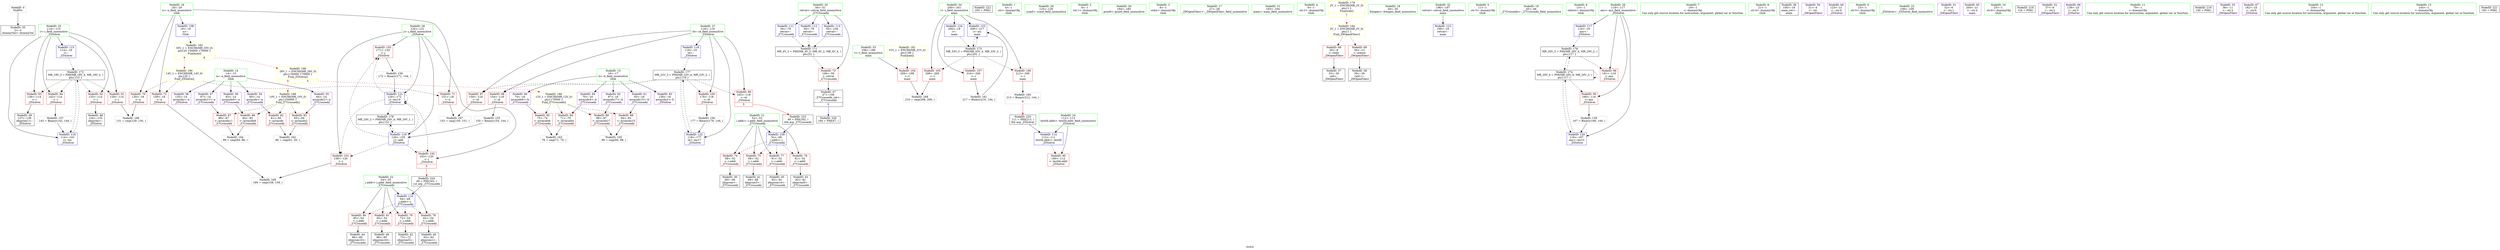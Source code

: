 digraph "SVFG" {
	label="SVFG";

	Node0x557f5d9bbac0 [shape=record,color=grey,label="{NodeID: 0\nNullPtr}"];
	Node0x557f5d9bbac0 -> Node0x557f5d9c4ec0[style=solid];
	Node0x557f5d9c5a50 [shape=record,color=red,label="{NodeID: 97\n150\<--118\n\<--i4\n_Z5Solvei\n}"];
	Node0x557f5d9c5a50 -> Node0x557f5d9ce630[style=solid];
	Node0x557f5d9c3bd0 [shape=record,color=green,label="{NodeID: 14\n14\<--15\na\<--a_field_insensitive\nGlob }"];
	Node0x557f5d9c3bd0 -> Node0x557f5d9c6e80[style=solid];
	Node0x557f5d9c3bd0 -> Node0x557f5d9c6f50[style=solid];
	Node0x557f5d9c3bd0 -> Node0x557f5d9c7020[style=solid];
	Node0x557f5d9c3bd0 -> Node0x557f5d9c70f0[style=solid];
	Node0x557f5d9c3bd0 -> Node0x557f5d9c71c0[style=solid];
	Node0x557f5d9c65e0 [shape=record,color=blue,label="{NodeID: 111\n50\<--79\nretval\<--\n_Z7Crossedii\n}"];
	Node0x557f5d9c65e0 -> Node0x557f5d9d4390[style=dashed];
	Node0x557f5d9c4880 [shape=record,color=green,label="{NodeID: 28\n120\<--121\nj\<--j_field_insensitive\n_Z5Solvei\n}"];
	Node0x557f5d9c4880 -> Node0x557f5d9c5d90[style=solid];
	Node0x557f5d9c4880 -> Node0x557f5d9c5e60[style=solid];
	Node0x557f5d9c4880 -> Node0x557f5d9c5f30[style=solid];
	Node0x557f5d9c4880 -> Node0x557f5d9cb380[style=solid];
	Node0x557f5d9c4880 -> Node0x557f5d9cb520[style=solid];
	Node0x557f5d9cb860 [shape=record,color=blue,label="{NodeID: 125\n200\<--217\ni\<--inc\nmain\n}"];
	Node0x557f5d9cb860 -> Node0x557f5d9d4d90[style=dashed];
	Node0x557f5d9c54a0 [shape=record,color=black,label="{NodeID: 42\n73\<--72\nidxprom5\<--\n_Z7Crossedii\n}"];
	Node0x557f5d9e3dd0 [shape=record,color=black,label="{NodeID: 222\n205 = PHI()\n}"];
	Node0x557f5d9c7020 [shape=record,color=purple,label="{NodeID: 56\n83\<--14\narrayidx9\<--a\n_Z7Crossedii\n}"];
	Node0x557f5d9c7020 -> Node0x557f5d9c8880[style=solid];
	Node0x557f5d9c7b80 [shape=record,color=red,label="{NodeID: 70\n130\<--18\n\<--n\n_Z5Solvei\n}"];
	Node0x557f5d9c7b80 -> Node0x557f5d9ce4b0[style=solid];
	Node0x557f5d9ce630 [shape=record,color=grey,label="{NodeID: 167\n152 = cmp(150, 151, )\n}"];
	Node0x557f5d9c86e0 [shape=record,color=red,label="{NodeID: 84\n71\<--70\n\<--arrayidx4\n_Z7Crossedii\n}"];
	Node0x557f5d9c86e0 -> Node0x557f5d9ce030[style=solid];
	Node0x557f5d9bda20 [shape=record,color=green,label="{NodeID: 1\n4\<--1\n.str\<--dummyObj\nGlob }"];
	Node0x557f5d9d7790 [shape=record,color=yellow,style=double,label="{NodeID: 181\n31V_1 = ENCHI(MR_31V_0)\npts\{199 \}\nFun[main]}"];
	Node0x557f5d9d7790 -> Node0x557f5d9c6000[style=dashed];
	Node0x557f5d9c5b20 [shape=record,color=red,label="{NodeID: 98\n154\<--118\n\<--i4\n_Z5Solvei\n}"];
	Node0x557f5d9c5b20 -> Node0x557f5d9cd430[style=solid];
	Node0x557f5d9c3cd0 [shape=record,color=green,label="{NodeID: 15\n16\<--17\nb\<--b_field_insensitive\nGlob }"];
	Node0x557f5d9c3cd0 -> Node0x557f5d9c7290[style=solid];
	Node0x557f5d9c3cd0 -> Node0x557f5d9c7360[style=solid];
	Node0x557f5d9c3cd0 -> Node0x557f5d9c7430[style=solid];
	Node0x557f5d9c3cd0 -> Node0x557f5d9c7500[style=solid];
	Node0x557f5d9c3cd0 -> Node0x557f5d9c75d0[style=solid];
	Node0x557f5d9c66b0 [shape=record,color=blue,label="{NodeID: 112\n50\<--79\nretval\<--\n_Z7Crossedii\n}"];
	Node0x557f5d9c66b0 -> Node0x557f5d9d4390[style=dashed];
	Node0x557f5d9c4950 [shape=record,color=green,label="{NodeID: 29\n125\<--126\nscanf\<--scanf_field_insensitive\n}"];
	Node0x557f5d9c5570 [shape=record,color=black,label="{NodeID: 43\n82\<--81\nidxprom8\<--\n_Z7Crossedii\n}"];
	Node0x557f5d9e3ea0 [shape=record,color=black,label="{NodeID: 223\n48 = PHI(162, )\n0th arg _Z7Crossedii }"];
	Node0x557f5d9e3ea0 -> Node0x557f5d9c6440[style=solid];
	Node0x557f5d9c70f0 [shape=record,color=purple,label="{NodeID: 57\n87\<--14\narrayidx11\<--a\n_Z7Crossedii\n}"];
	Node0x557f5d9c70f0 -> Node0x557f5d9c8950[style=solid];
	Node0x557f5d9c7c50 [shape=record,color=red,label="{NodeID: 71\n151\<--18\n\<--n\n_Z5Solvei\n}"];
	Node0x557f5d9c7c50 -> Node0x557f5d9ce630[style=solid];
	Node0x557f5d9ce7b0 [shape=record,color=grey,label="{NodeID: 168\n210 = cmp(208, 209, )\n}"];
	Node0x557f5d9c87b0 [shape=record,color=red,label="{NodeID: 85\n75\<--74\n\<--arrayidx6\n_Z7Crossedii\n}"];
	Node0x557f5d9c87b0 -> Node0x557f5d9ce030[style=solid];
	Node0x557f5d9c2cc0 [shape=record,color=green,label="{NodeID: 2\n6\<--1\n.str.1\<--dummyObj\nGlob }"];
	Node0x557f5d9c5bf0 [shape=record,color=red,label="{NodeID: 99\n162\<--118\n\<--i4\n_Z5Solvei\n|{<s0>5}}"];
	Node0x557f5d9c5bf0:s0 -> Node0x557f5d9e3ea0[style=solid,color=red];
	Node0x557f5d9c3dd0 [shape=record,color=green,label="{NodeID: 16\n18\<--20\nn\<--n_field_insensitive\nGlob }"];
	Node0x557f5d9c3dd0 -> Node0x557f5d9c7b80[style=solid];
	Node0x557f5d9c3dd0 -> Node0x557f5d9c7c50[style=solid];
	Node0x557f5d9c3dd0 -> Node0x557f5d9c7d20[style=solid];
	Node0x557f5d9c3dd0 -> Node0x557f5d9c6340[style=solid];
	Node0x557f5d9c9420 [shape=record,color=yellow,style=double,label="{NodeID: 196\n26V_1 = ENCHI(MR_26V_0)\npts\{150000 170000 \}\nFun[_Z5Solvei]|{<s0>5|<s1>5}}"];
	Node0x557f5d9c9420:s0 -> Node0x557f5d9d7e70[style=dashed,color=red];
	Node0x557f5d9c9420:s1 -> Node0x557f5d9d7f50[style=dashed,color=red];
	Node0x557f5d9c6780 [shape=record,color=blue,label="{NodeID: 113\n50\<--104\nretval\<--\n_Z7Crossedii\n}"];
	Node0x557f5d9c6780 -> Node0x557f5d9d4390[style=dashed];
	Node0x557f5d9c4a50 [shape=record,color=green,label="{NodeID: 30\n184\<--185\nprintf\<--printf_field_insensitive\n}"];
	Node0x557f5d9c5640 [shape=record,color=black,label="{NodeID: 44\n86\<--85\nidxprom10\<--\n_Z7Crossedii\n}"];
	Node0x557f5d9e4090 [shape=record,color=black,label="{NodeID: 224\n49 = PHI(163, )\n1st arg _Z7Crossedii }"];
	Node0x557f5d9e4090 -> Node0x557f5d9c6510[style=solid];
	Node0x557f5d9c71c0 [shape=record,color=purple,label="{NodeID: 58\n135\<--14\narrayidx\<--a\n_Z5Solvei\n}"];
	Node0x557f5d9cd430 [shape=record,color=grey,label="{NodeID: 155\n155 = Binary(154, 144, )\n}"];
	Node0x557f5d9cd430 -> Node0x557f5d9cb380[style=solid];
	Node0x557f5d9c7d20 [shape=record,color=red,label="{NodeID: 72\n159\<--18\n\<--n\n_Z5Solvei\n}"];
	Node0x557f5d9c7d20 -> Node0x557f5d9ce930[style=solid];
	Node0x557f5d9ce930 [shape=record,color=grey,label="{NodeID: 169\n160 = cmp(158, 159, )\n}"];
	Node0x557f5d9c8880 [shape=record,color=red,label="{NodeID: 86\n84\<--83\n\<--arrayidx9\n_Z7Crossedii\n}"];
	Node0x557f5d9c8880 -> Node0x557f5d9ce1b0[style=solid];
	Node0x557f5d9c2d50 [shape=record,color=green,label="{NodeID: 3\n8\<--1\nstdin\<--dummyObj\nGlob }"];
	Node0x557f5d9d7950 [shape=record,color=yellow,style=double,label="{NodeID: 183\n35V_1 = ENCHI(MR_35V_0)\npts\{20 150000 170000 \}\nFun[main]|{<s0>9|<s1>9}}"];
	Node0x557f5d9d7950:s0 -> Node0x557f5d9d8030[style=dashed,color=red];
	Node0x557f5d9d7950:s1 -> Node0x557f5d9c9420[style=dashed,color=red];
	Node0x557f5d9c5cc0 [shape=record,color=red,label="{NodeID: 100\n176\<--118\n\<--i4\n_Z5Solvei\n}"];
	Node0x557f5d9c5cc0 -> Node0x557f5d9cd5b0[style=solid];
	Node0x557f5d9c3ed0 [shape=record,color=green,label="{NodeID: 17\n27\<--28\n_Z9OpenFilesv\<--_Z9OpenFilesv_field_insensitive\n}"];
	Node0x557f5d9c6850 [shape=record,color=blue,label="{NodeID: 114\n112\<--111\ntestId.addr\<--testId\n_Z5Solvei\n}"];
	Node0x557f5d9c6850 -> Node0x557f5d9c8bc0[style=dashed];
	Node0x557f5d9c4b50 [shape=record,color=green,label="{NodeID: 31\n193\<--194\nmain\<--main_field_insensitive\n}"];
	Node0x557f5d9c5710 [shape=record,color=black,label="{NodeID: 45\n92\<--91\nidxprom14\<--\n_Z7Crossedii\n}"];
	Node0x557f5d9e41d0 [shape=record,color=black,label="{NodeID: 225\n111 = PHI(213, )\n0th arg _Z5Solvei }"];
	Node0x557f5d9e41d0 -> Node0x557f5d9c6850[style=solid];
	Node0x557f5d9c7290 [shape=record,color=purple,label="{NodeID: 59\n70\<--16\narrayidx4\<--b\n_Z7Crossedii\n}"];
	Node0x557f5d9c7290 -> Node0x557f5d9c86e0[style=solid];
	Node0x557f5d9cd5b0 [shape=record,color=grey,label="{NodeID: 156\n177 = Binary(176, 144, )\n}"];
	Node0x557f5d9cd5b0 -> Node0x557f5d9cb5f0[style=solid];
	Node0x557f5d9c7df0 [shape=record,color=red,label="{NodeID: 73\n106\<--50\n\<--retval\n_Z7Crossedii\n}"];
	Node0x557f5d9c7df0 -> Node0x557f5d9c58b0[style=solid];
	Node0x557f5d9c8950 [shape=record,color=red,label="{NodeID: 87\n88\<--87\n\<--arrayidx11\n_Z7Crossedii\n}"];
	Node0x557f5d9c8950 -> Node0x557f5d9ce1b0[style=solid];
	Node0x557f5d9c2de0 [shape=record,color=green,label="{NodeID: 4\n9\<--1\n.str.2\<--dummyObj\nGlob }"];
	Node0x557f5d9d7a90 [shape=record,color=yellow,style=double,label="{NodeID: 184\n2V_1 = ENCHI(MR_2V_0)\npts\{1 \}\nFun[_Z9OpenFilesv]}"];
	Node0x557f5d9d7a90 -> Node0x557f5d9c79e0[style=dashed];
	Node0x557f5d9d7a90 -> Node0x557f5d9c7ab0[style=dashed];
	Node0x557f5d9c5d90 [shape=record,color=red,label="{NodeID: 101\n158\<--120\n\<--j\n_Z5Solvei\n}"];
	Node0x557f5d9c5d90 -> Node0x557f5d9ce930[style=solid];
	Node0x557f5d9c3fd0 [shape=record,color=green,label="{NodeID: 18\n34\<--35\nfreopen\<--freopen_field_insensitive\n}"];
	Node0x557f5d9cb0c0 [shape=record,color=blue,label="{NodeID: 115\n114\<--19\ni\<--\n_Z5Solvei\n}"];
	Node0x557f5d9cb0c0 -> Node0x557f5d9d4890[style=dashed];
	Node0x557f5d9c4c50 [shape=record,color=green,label="{NodeID: 32\n196\<--197\nretval\<--retval_field_insensitive\nmain\n}"];
	Node0x557f5d9c4c50 -> Node0x557f5d9cb6c0[style=solid];
	Node0x557f5d9c57e0 [shape=record,color=black,label="{NodeID: 46\n96\<--95\nidxprom16\<--\n_Z7Crossedii\n}"];
	Node0x557f5d9c7360 [shape=record,color=purple,label="{NodeID: 60\n74\<--16\narrayidx6\<--b\n_Z7Crossedii\n}"];
	Node0x557f5d9c7360 -> Node0x557f5d9c87b0[style=solid];
	Node0x557f5d9cd730 [shape=record,color=grey,label="{NodeID: 157\n143 = Binary(142, 144, )\n}"];
	Node0x557f5d9cd730 -> Node0x557f5d9cb150[style=solid];
	Node0x557f5d9c7ec0 [shape=record,color=red,label="{NodeID: 74\n58\<--52\n\<--i.addr\n_Z7Crossedii\n}"];
	Node0x557f5d9c7ec0 -> Node0x557f5d9c5230[style=solid];
	Node0x557f5d9d4390 [shape=record,color=black,label="{NodeID: 171\nMR_4V_3 = PHI(MR_4V_5, MR_4V_2, MR_4V_4, )\npts\{51 \}\n}"];
	Node0x557f5d9d4390 -> Node0x557f5d9c7df0[style=dashed];
	Node0x557f5d9c8a20 [shape=record,color=red,label="{NodeID: 88\n94\<--93\n\<--arrayidx15\n_Z7Crossedii\n}"];
	Node0x557f5d9c8a20 -> Node0x557f5d9ce330[style=solid];
	Node0x557f5d9c2e70 [shape=record,color=green,label="{NodeID: 5\n11\<--1\n.str.3\<--dummyObj\nGlob }"];
	Node0x557f5d9c5e60 [shape=record,color=red,label="{NodeID: 102\n163\<--120\n\<--j\n_Z5Solvei\n|{<s0>5}}"];
	Node0x557f5d9c5e60:s0 -> Node0x557f5d9e4090[style=solid,color=red];
	Node0x557f5d9c40d0 [shape=record,color=green,label="{NodeID: 19\n45\<--46\n_Z7Crossedii\<--_Z7Crossedii_field_insensitive\n}"];
	Node0x557f5d9cb150 [shape=record,color=blue,label="{NodeID: 116\n114\<--143\ni\<--inc\n_Z5Solvei\n}"];
	Node0x557f5d9cb150 -> Node0x557f5d9d4890[style=dashed];
	Node0x557f5d9c4d20 [shape=record,color=green,label="{NodeID: 33\n198\<--199\nt\<--t_field_insensitive\nmain\n}"];
	Node0x557f5d9c4d20 -> Node0x557f5d9c6000[style=solid];
	Node0x557f5d9c58b0 [shape=record,color=black,label="{NodeID: 47\n47\<--106\n_Z7Crossedii_ret\<--\n_Z7Crossedii\n|{<s0>5}}"];
	Node0x557f5d9c58b0:s0 -> Node0x557f5d9e3ba0[style=solid,color=blue];
	Node0x557f5d9c7430 [shape=record,color=purple,label="{NodeID: 61\n93\<--16\narrayidx15\<--b\n_Z7Crossedii\n}"];
	Node0x557f5d9c7430 -> Node0x557f5d9c8a20[style=solid];
	Node0x557f5d9cd8b0 [shape=record,color=grey,label="{NodeID: 158\n172 = Binary(171, 144, )\n}"];
	Node0x557f5d9cd8b0 -> Node0x557f5d9cb520[style=solid];
	Node0x557f5d9c7f90 [shape=record,color=red,label="{NodeID: 75\n68\<--52\n\<--i.addr\n_Z7Crossedii\n}"];
	Node0x557f5d9c7f90 -> Node0x557f5d9c53d0[style=solid];
	Node0x557f5d9d4890 [shape=record,color=black,label="{NodeID: 172\nMR_18V_3 = PHI(MR_18V_4, MR_18V_2, )\npts\{115 \}\n}"];
	Node0x557f5d9d4890 -> Node0x557f5d9c8c90[style=dashed];
	Node0x557f5d9d4890 -> Node0x557f5d9c8d60[style=dashed];
	Node0x557f5d9d4890 -> Node0x557f5d9c8e30[style=dashed];
	Node0x557f5d9d4890 -> Node0x557f5d9c8f00[style=dashed];
	Node0x557f5d9d4890 -> Node0x557f5d9cb150[style=dashed];
	Node0x557f5d9c8af0 [shape=record,color=red,label="{NodeID: 89\n98\<--97\n\<--arrayidx17\n_Z7Crossedii\n}"];
	Node0x557f5d9c8af0 -> Node0x557f5d9ce330[style=solid];
	Node0x557f5d9c36b0 [shape=record,color=green,label="{NodeID: 6\n13\<--1\nstdout\<--dummyObj\nGlob }"];
	Node0x557f5d9c5f30 [shape=record,color=red,label="{NodeID: 103\n171\<--120\n\<--j\n_Z5Solvei\n}"];
	Node0x557f5d9c5f30 -> Node0x557f5d9cd8b0[style=solid];
	Node0x557f5d9c41d0 [shape=record,color=green,label="{NodeID: 20\n50\<--51\nretval\<--retval_field_insensitive\n_Z7Crossedii\n}"];
	Node0x557f5d9c41d0 -> Node0x557f5d9c7df0[style=solid];
	Node0x557f5d9c41d0 -> Node0x557f5d9c65e0[style=solid];
	Node0x557f5d9c41d0 -> Node0x557f5d9c66b0[style=solid];
	Node0x557f5d9c41d0 -> Node0x557f5d9c6780[style=solid];
	Node0x557f5d9cb1e0 [shape=record,color=blue,label="{NodeID: 117\n116\<--19\nans\<--\n_Z5Solvei\n}"];
	Node0x557f5d9cb1e0 -> Node0x557f5d9d5c90[style=dashed];
	Node0x557f5d9c4df0 [shape=record,color=green,label="{NodeID: 34\n200\<--201\ni\<--i_field_insensitive\nmain\n}"];
	Node0x557f5d9c4df0 -> Node0x557f5d9c60d0[style=solid];
	Node0x557f5d9c4df0 -> Node0x557f5d9c61a0[style=solid];
	Node0x557f5d9c4df0 -> Node0x557f5d9c6270[style=solid];
	Node0x557f5d9c4df0 -> Node0x557f5d9cb790[style=solid];
	Node0x557f5d9c4df0 -> Node0x557f5d9cb860[style=solid];
	Node0x557f5d9c69a0 [shape=record,color=black,label="{NodeID: 48\n134\<--133\nidxprom\<--\n_Z5Solvei\n}"];
	Node0x557f5d9c7500 [shape=record,color=purple,label="{NodeID: 62\n97\<--16\narrayidx17\<--b\n_Z7Crossedii\n}"];
	Node0x557f5d9c7500 -> Node0x557f5d9c8af0[style=solid];
	Node0x557f5d9cda30 [shape=record,color=grey,label="{NodeID: 159\n167 = Binary(166, 144, )\n}"];
	Node0x557f5d9cda30 -> Node0x557f5d9cb450[style=solid];
	Node0x557f5d9c8060 [shape=record,color=red,label="{NodeID: 76\n81\<--52\n\<--i.addr\n_Z7Crossedii\n}"];
	Node0x557f5d9c8060 -> Node0x557f5d9c5570[style=solid];
	Node0x557f5d9d4d90 [shape=record,color=black,label="{NodeID: 173\nMR_33V_3 = PHI(MR_33V_4, MR_33V_2, )\npts\{201 \}\n}"];
	Node0x557f5d9d4d90 -> Node0x557f5d9c60d0[style=dashed];
	Node0x557f5d9d4d90 -> Node0x557f5d9c61a0[style=dashed];
	Node0x557f5d9d4d90 -> Node0x557f5d9c6270[style=dashed];
	Node0x557f5d9d4d90 -> Node0x557f5d9cb860[style=dashed];
	Node0x557f5d9c8bc0 [shape=record,color=red,label="{NodeID: 90\n180\<--112\n\<--testId.addr\n_Z5Solvei\n}"];
	Node0x557f5d9c3740 [shape=record,color=green,label="{NodeID: 7\n19\<--1\n\<--dummyObj\nCan only get source location for instruction, argument, global var or function.}"];
	Node0x557f5d9c6000 [shape=record,color=red,label="{NodeID: 104\n209\<--198\n\<--t\nmain\n}"];
	Node0x557f5d9c6000 -> Node0x557f5d9ce7b0[style=solid];
	Node0x557f5d9c42a0 [shape=record,color=green,label="{NodeID: 21\n52\<--53\ni.addr\<--i.addr_field_insensitive\n_Z7Crossedii\n}"];
	Node0x557f5d9c42a0 -> Node0x557f5d9c7ec0[style=solid];
	Node0x557f5d9c42a0 -> Node0x557f5d9c7f90[style=solid];
	Node0x557f5d9c42a0 -> Node0x557f5d9c8060[style=solid];
	Node0x557f5d9c42a0 -> Node0x557f5d9c8130[style=solid];
	Node0x557f5d9c42a0 -> Node0x557f5d9c6440[style=solid];
	Node0x557f5d9cb2b0 [shape=record,color=blue,label="{NodeID: 118\n118\<--19\ni4\<--\n_Z5Solvei\n}"];
	Node0x557f5d9cb2b0 -> Node0x557f5d9d6190[style=dashed];
	Node0x557f5d9c4ec0 [shape=record,color=black,label="{NodeID: 35\n2\<--3\ndummyVal\<--dummyVal\n}"];
	Node0x557f5d9c6a70 [shape=record,color=black,label="{NodeID: 49\n137\<--136\nidxprom1\<--\n_Z5Solvei\n}"];
	Node0x557f5d9c75d0 [shape=record,color=purple,label="{NodeID: 63\n138\<--16\narrayidx2\<--b\n_Z5Solvei\n}"];
	Node0x557f5d9cdbb0 [shape=record,color=grey,label="{NodeID: 160\n213 = Binary(212, 144, )\n|{<s0>9}}"];
	Node0x557f5d9cdbb0:s0 -> Node0x557f5d9e41d0[style=solid,color=red];
	Node0x557f5d9c8130 [shape=record,color=red,label="{NodeID: 77\n91\<--52\n\<--i.addr\n_Z7Crossedii\n}"];
	Node0x557f5d9c8130 -> Node0x557f5d9c5710[style=solid];
	Node0x557f5d9d5290 [shape=record,color=black,label="{NodeID: 174\nMR_20V_4 = PHI(MR_20V_6, MR_20V_3, )\npts\{117 \}\n}"];
	Node0x557f5d9d5290 -> Node0x557f5d9c8fd0[style=dashed];
	Node0x557f5d9d5290 -> Node0x557f5d9cb450[style=dashed];
	Node0x557f5d9d5290 -> Node0x557f5d9d5290[style=dashed];
	Node0x557f5d9d5290 -> Node0x557f5d9d5c90[style=dashed];
	Node0x557f5d9c8c90 [shape=record,color=red,label="{NodeID: 91\n129\<--114\n\<--i\n_Z5Solvei\n}"];
	Node0x557f5d9c8c90 -> Node0x557f5d9ce4b0[style=solid];
	Node0x557f5d9c37d0 [shape=record,color=green,label="{NodeID: 8\n21\<--1\n.str.4\<--dummyObj\nGlob }"];
	Node0x557f5d9d7e70 [shape=record,color=yellow,style=double,label="{NodeID: 188\n10V_1 = ENCHI(MR_10V_0)\npts\{150000 \}\nFun[_Z7Crossedii]}"];
	Node0x557f5d9d7e70 -> Node0x557f5d9c8540[style=dashed];
	Node0x557f5d9d7e70 -> Node0x557f5d9c8610[style=dashed];
	Node0x557f5d9d7e70 -> Node0x557f5d9c8880[style=dashed];
	Node0x557f5d9d7e70 -> Node0x557f5d9c8950[style=dashed];
	Node0x557f5d9c60d0 [shape=record,color=red,label="{NodeID: 105\n208\<--200\n\<--i\nmain\n}"];
	Node0x557f5d9c60d0 -> Node0x557f5d9ce7b0[style=solid];
	Node0x557f5d9c4370 [shape=record,color=green,label="{NodeID: 22\n54\<--55\nj.addr\<--j.addr_field_insensitive\n_Z7Crossedii\n}"];
	Node0x557f5d9c4370 -> Node0x557f5d9c8200[style=solid];
	Node0x557f5d9c4370 -> Node0x557f5d9c82d0[style=solid];
	Node0x557f5d9c4370 -> Node0x557f5d9c83a0[style=solid];
	Node0x557f5d9c4370 -> Node0x557f5d9c8470[style=solid];
	Node0x557f5d9c4370 -> Node0x557f5d9c6510[style=solid];
	Node0x557f5d9cb380 [shape=record,color=blue,label="{NodeID: 119\n120\<--155\nj\<--add\n_Z5Solvei\n}"];
	Node0x557f5d9cb380 -> Node0x557f5d9c5d90[style=dashed];
	Node0x557f5d9cb380 -> Node0x557f5d9c5e60[style=dashed];
	Node0x557f5d9cb380 -> Node0x557f5d9c5f30[style=dashed];
	Node0x557f5d9cb380 -> Node0x557f5d9cb520[style=dashed];
	Node0x557f5d9cb380 -> Node0x557f5d9d6690[style=dashed];
	Node0x557f5d9c4fc0 [shape=record,color=black,label="{NodeID: 36\n195\<--19\nmain_ret\<--\nmain\n}"];
	Node0x557f5d9c6b40 [shape=record,color=purple,label="{NodeID: 50\n31\<--4\n\<--.str\n_Z9OpenFilesv\n}"];
	Node0x557f5d9c76a0 [shape=record,color=purple,label="{NodeID: 64\n123\<--21\n\<--.str.4\n_Z5Solvei\n}"];
	Node0x557f5d9cdd30 [shape=record,color=grey,label="{NodeID: 161\n217 = Binary(216, 144, )\n}"];
	Node0x557f5d9cdd30 -> Node0x557f5d9cb860[style=solid];
	Node0x557f5d9c8200 [shape=record,color=red,label="{NodeID: 78\n62\<--54\n\<--j.addr\n_Z7Crossedii\n}"];
	Node0x557f5d9c8200 -> Node0x557f5d9c5300[style=solid];
	Node0x557f5d9c8d60 [shape=record,color=red,label="{NodeID: 92\n133\<--114\n\<--i\n_Z5Solvei\n}"];
	Node0x557f5d9c8d60 -> Node0x557f5d9c69a0[style=solid];
	Node0x557f5d9c3860 [shape=record,color=green,label="{NodeID: 9\n23\<--1\n.str.5\<--dummyObj\nGlob }"];
	Node0x557f5d9d7f50 [shape=record,color=yellow,style=double,label="{NodeID: 189\n12V_1 = ENCHI(MR_12V_0)\npts\{170000 \}\nFun[_Z7Crossedii]}"];
	Node0x557f5d9d7f50 -> Node0x557f5d9c86e0[style=dashed];
	Node0x557f5d9d7f50 -> Node0x557f5d9c87b0[style=dashed];
	Node0x557f5d9d7f50 -> Node0x557f5d9c8a20[style=dashed];
	Node0x557f5d9d7f50 -> Node0x557f5d9c8af0[style=dashed];
	Node0x557f5d9c61a0 [shape=record,color=red,label="{NodeID: 106\n212\<--200\n\<--i\nmain\n}"];
	Node0x557f5d9c61a0 -> Node0x557f5d9cdbb0[style=solid];
	Node0x557f5d9c4440 [shape=record,color=green,label="{NodeID: 23\n108\<--109\n_Z5Solvei\<--_Z5Solvei_field_insensitive\n}"];
	Node0x557f5d9cb450 [shape=record,color=blue,label="{NodeID: 120\n116\<--167\nans\<--inc12\n_Z5Solvei\n}"];
	Node0x557f5d9cb450 -> Node0x557f5d9d5290[style=dashed];
	Node0x557f5d9c5090 [shape=record,color=black,label="{NodeID: 37\n33\<--30\ncall\<--\n_Z9OpenFilesv\n}"];
	Node0x557f5d9c6c10 [shape=record,color=purple,label="{NodeID: 51\n32\<--6\n\<--.str.1\n_Z9OpenFilesv\n}"];
	Node0x557f5d9c7770 [shape=record,color=purple,label="{NodeID: 65\n204\<--21\n\<--.str.4\nmain\n}"];
	Node0x557f5d9cdeb0 [shape=record,color=grey,label="{NodeID: 162\n66 = cmp(61, 65, )\n}"];
	Node0x557f5d9c82d0 [shape=record,color=red,label="{NodeID: 79\n72\<--54\n\<--j.addr\n_Z7Crossedii\n}"];
	Node0x557f5d9c82d0 -> Node0x557f5d9c54a0[style=solid];
	Node0x557f5d9d5c90 [shape=record,color=black,label="{NodeID: 176\nMR_20V_3 = PHI(MR_20V_4, MR_20V_2, )\npts\{117 \}\n}"];
	Node0x557f5d9d5c90 -> Node0x557f5d9c5980[style=dashed];
	Node0x557f5d9d5c90 -> Node0x557f5d9d5290[style=dashed];
	Node0x557f5d9c8e30 [shape=record,color=red,label="{NodeID: 93\n136\<--114\n\<--i\n_Z5Solvei\n}"];
	Node0x557f5d9c8e30 -> Node0x557f5d9c6a70[style=solid];
	Node0x557f5d9c38f0 [shape=record,color=green,label="{NodeID: 10\n25\<--1\n.str.6\<--dummyObj\nGlob }"];
	Node0x557f5d9d8030 [shape=record,color=yellow,style=double,label="{NodeID: 190\n14V_1 = ENCHI(MR_14V_0)\npts\{20 \}\nFun[_Z5Solvei]}"];
	Node0x557f5d9d8030 -> Node0x557f5d9c7b80[style=dashed];
	Node0x557f5d9d8030 -> Node0x557f5d9c7c50[style=dashed];
	Node0x557f5d9d8030 -> Node0x557f5d9c7d20[style=dashed];
	Node0x557f5d9c6270 [shape=record,color=red,label="{NodeID: 107\n216\<--200\n\<--i\nmain\n}"];
	Node0x557f5d9c6270 -> Node0x557f5d9cdd30[style=solid];
	Node0x557f5d9c4540 [shape=record,color=green,label="{NodeID: 24\n112\<--113\ntestId.addr\<--testId.addr_field_insensitive\n_Z5Solvei\n}"];
	Node0x557f5d9c4540 -> Node0x557f5d9c8bc0[style=solid];
	Node0x557f5d9c4540 -> Node0x557f5d9c6850[style=solid];
	Node0x557f5d9cb520 [shape=record,color=blue,label="{NodeID: 121\n120\<--172\nj\<--inc14\n_Z5Solvei\n}"];
	Node0x557f5d9cb520 -> Node0x557f5d9c5d90[style=dashed];
	Node0x557f5d9cb520 -> Node0x557f5d9c5e60[style=dashed];
	Node0x557f5d9cb520 -> Node0x557f5d9c5f30[style=dashed];
	Node0x557f5d9cb520 -> Node0x557f5d9cb520[style=dashed];
	Node0x557f5d9cb520 -> Node0x557f5d9d6690[style=dashed];
	Node0x557f5d9c5160 [shape=record,color=black,label="{NodeID: 38\n39\<--36\ncall1\<--\n_Z9OpenFilesv\n}"];
	Node0x557f5d7d4cd0 [shape=record,color=black,label="{NodeID: 218\n124 = PHI()\n}"];
	Node0x557f5d9c6ce0 [shape=record,color=purple,label="{NodeID: 52\n37\<--9\n\<--.str.2\n_Z9OpenFilesv\n}"];
	Node0x557f5d9c7840 [shape=record,color=purple,label="{NodeID: 66\n139\<--23\n\<--.str.5\n_Z5Solvei\n}"];
	Node0x557f5d9ce030 [shape=record,color=grey,label="{NodeID: 163\n76 = cmp(71, 75, )\n}"];
	Node0x557f5d9c83a0 [shape=record,color=red,label="{NodeID: 80\n85\<--54\n\<--j.addr\n_Z7Crossedii\n}"];
	Node0x557f5d9c83a0 -> Node0x557f5d9c5640[style=solid];
	Node0x557f5d9d6190 [shape=record,color=black,label="{NodeID: 177\nMR_22V_3 = PHI(MR_22V_4, MR_22V_2, )\npts\{119 \}\n}"];
	Node0x557f5d9d6190 -> Node0x557f5d9c5a50[style=dashed];
	Node0x557f5d9d6190 -> Node0x557f5d9c5b20[style=dashed];
	Node0x557f5d9d6190 -> Node0x557f5d9c5bf0[style=dashed];
	Node0x557f5d9d6190 -> Node0x557f5d9c5cc0[style=dashed];
	Node0x557f5d9d6190 -> Node0x557f5d9cb5f0[style=dashed];
	Node0x557f5d9c8f00 [shape=record,color=red,label="{NodeID: 94\n142\<--114\n\<--i\n_Z5Solvei\n}"];
	Node0x557f5d9c8f00 -> Node0x557f5d9cd730[style=solid];
	Node0x557f5d9c3980 [shape=record,color=green,label="{NodeID: 11\n79\<--1\n\<--dummyObj\nCan only get source location for instruction, argument, global var or function.}"];
	Node0x557f5d9c6340 [shape=record,color=blue,label="{NodeID: 108\n18\<--19\nn\<--\nGlob }"];
	Node0x557f5d9c6340 -> Node0x557f5d9d7950[style=dashed];
	Node0x557f5d9c4610 [shape=record,color=green,label="{NodeID: 25\n114\<--115\ni\<--i_field_insensitive\n_Z5Solvei\n}"];
	Node0x557f5d9c4610 -> Node0x557f5d9c8c90[style=solid];
	Node0x557f5d9c4610 -> Node0x557f5d9c8d60[style=solid];
	Node0x557f5d9c4610 -> Node0x557f5d9c8e30[style=solid];
	Node0x557f5d9c4610 -> Node0x557f5d9c8f00[style=solid];
	Node0x557f5d9c4610 -> Node0x557f5d9cb0c0[style=solid];
	Node0x557f5d9c4610 -> Node0x557f5d9cb150[style=solid];
	Node0x557f5d9cb5f0 [shape=record,color=blue,label="{NodeID: 122\n118\<--177\ni4\<--inc17\n_Z5Solvei\n}"];
	Node0x557f5d9cb5f0 -> Node0x557f5d9d6190[style=dashed];
	Node0x557f5d9c5230 [shape=record,color=black,label="{NodeID: 39\n59\<--58\nidxprom\<--\n_Z7Crossedii\n}"];
	Node0x557f5d9e3aa0 [shape=record,color=black,label="{NodeID: 219\n140 = PHI()\n}"];
	Node0x557f5d9c6db0 [shape=record,color=purple,label="{NodeID: 53\n38\<--11\n\<--.str.3\n_Z9OpenFilesv\n}"];
	Node0x557f5d9c7910 [shape=record,color=purple,label="{NodeID: 67\n182\<--25\n\<--.str.6\n_Z5Solvei\n}"];
	Node0x557f5d9ce1b0 [shape=record,color=grey,label="{NodeID: 164\n89 = cmp(84, 88, )\n}"];
	Node0x557f5d9c8470 [shape=record,color=red,label="{NodeID: 81\n95\<--54\n\<--j.addr\n_Z7Crossedii\n}"];
	Node0x557f5d9c8470 -> Node0x557f5d9c57e0[style=solid];
	Node0x557f5d9d6690 [shape=record,color=black,label="{NodeID: 178\nMR_24V_2 = PHI(MR_24V_4, MR_24V_1, )\npts\{121 \}\n}"];
	Node0x557f5d9d6690 -> Node0x557f5d9cb380[style=dashed];
	Node0x557f5d9c8fd0 [shape=record,color=red,label="{NodeID: 95\n166\<--116\n\<--ans\n_Z5Solvei\n}"];
	Node0x557f5d9c8fd0 -> Node0x557f5d9cda30[style=solid];
	Node0x557f5d9c3a10 [shape=record,color=green,label="{NodeID: 12\n104\<--1\n\<--dummyObj\nCan only get source location for instruction, argument, global var or function.}"];
	Node0x557f5d9c6440 [shape=record,color=blue,label="{NodeID: 109\n52\<--48\ni.addr\<--i\n_Z7Crossedii\n}"];
	Node0x557f5d9c6440 -> Node0x557f5d9c7ec0[style=dashed];
	Node0x557f5d9c6440 -> Node0x557f5d9c7f90[style=dashed];
	Node0x557f5d9c6440 -> Node0x557f5d9c8060[style=dashed];
	Node0x557f5d9c6440 -> Node0x557f5d9c8130[style=dashed];
	Node0x557f5d9c46e0 [shape=record,color=green,label="{NodeID: 26\n116\<--117\nans\<--ans_field_insensitive\n_Z5Solvei\n}"];
	Node0x557f5d9c46e0 -> Node0x557f5d9c8fd0[style=solid];
	Node0x557f5d9c46e0 -> Node0x557f5d9c5980[style=solid];
	Node0x557f5d9c46e0 -> Node0x557f5d9cb1e0[style=solid];
	Node0x557f5d9c46e0 -> Node0x557f5d9cb450[style=solid];
	Node0x557f5d9cb6c0 [shape=record,color=blue,label="{NodeID: 123\n196\<--19\nretval\<--\nmain\n}"];
	Node0x557f5d9c5300 [shape=record,color=black,label="{NodeID: 40\n63\<--62\nidxprom1\<--\n_Z7Crossedii\n}"];
	Node0x557f5d9e3ba0 [shape=record,color=black,label="{NodeID: 220\n164 = PHI(47, )\n}"];
	Node0x557f5d9c6e80 [shape=record,color=purple,label="{NodeID: 54\n60\<--14\narrayidx\<--a\n_Z7Crossedii\n}"];
	Node0x557f5d9c6e80 -> Node0x557f5d9c8540[style=solid];
	Node0x557f5d9c79e0 [shape=record,color=red,label="{NodeID: 68\n30\<--8\n\<--stdin\n_Z9OpenFilesv\n}"];
	Node0x557f5d9c79e0 -> Node0x557f5d9c5090[style=solid];
	Node0x557f5d9ce330 [shape=record,color=grey,label="{NodeID: 165\n99 = cmp(94, 98, )\n}"];
	Node0x557f5d9c8540 [shape=record,color=red,label="{NodeID: 82\n61\<--60\n\<--arrayidx\n_Z7Crossedii\n}"];
	Node0x557f5d9c8540 -> Node0x557f5d9cdeb0[style=solid];
	Node0x557f5d9d6b90 [shape=record,color=yellow,style=double,label="{NodeID: 179\n2V_1 = ENCHI(MR_2V_0)\npts\{1 \}\nFun[main]|{<s0>7}}"];
	Node0x557f5d9d6b90:s0 -> Node0x557f5d9d7a90[style=dashed,color=red];
	Node0x557f5d9c5980 [shape=record,color=red,label="{NodeID: 96\n181\<--116\n\<--ans\n_Z5Solvei\n}"];
	Node0x557f5d9c3ad0 [shape=record,color=green,label="{NodeID: 13\n144\<--1\n\<--dummyObj\nCan only get source location for instruction, argument, global var or function.}"];
	Node0x557f5d9c6510 [shape=record,color=blue,label="{NodeID: 110\n54\<--49\nj.addr\<--j\n_Z7Crossedii\n}"];
	Node0x557f5d9c6510 -> Node0x557f5d9c8200[style=dashed];
	Node0x557f5d9c6510 -> Node0x557f5d9c82d0[style=dashed];
	Node0x557f5d9c6510 -> Node0x557f5d9c83a0[style=dashed];
	Node0x557f5d9c6510 -> Node0x557f5d9c8470[style=dashed];
	Node0x557f5d9c47b0 [shape=record,color=green,label="{NodeID: 27\n118\<--119\ni4\<--i4_field_insensitive\n_Z5Solvei\n}"];
	Node0x557f5d9c47b0 -> Node0x557f5d9c5a50[style=solid];
	Node0x557f5d9c47b0 -> Node0x557f5d9c5b20[style=solid];
	Node0x557f5d9c47b0 -> Node0x557f5d9c5bf0[style=solid];
	Node0x557f5d9c47b0 -> Node0x557f5d9c5cc0[style=solid];
	Node0x557f5d9c47b0 -> Node0x557f5d9cb2b0[style=solid];
	Node0x557f5d9c47b0 -> Node0x557f5d9cb5f0[style=solid];
	Node0x557f5d9cb790 [shape=record,color=blue,label="{NodeID: 124\n200\<--19\ni\<--\nmain\n}"];
	Node0x557f5d9cb790 -> Node0x557f5d9d4d90[style=dashed];
	Node0x557f5d9c53d0 [shape=record,color=black,label="{NodeID: 41\n69\<--68\nidxprom3\<--\n_Z7Crossedii\n}"];
	Node0x557f5d9e3d00 [shape=record,color=black,label="{NodeID: 221\n183 = PHI()\n}"];
	Node0x557f5d9c6f50 [shape=record,color=purple,label="{NodeID: 55\n64\<--14\narrayidx2\<--a\n_Z7Crossedii\n}"];
	Node0x557f5d9c6f50 -> Node0x557f5d9c8610[style=solid];
	Node0x557f5d9c7ab0 [shape=record,color=red,label="{NodeID: 69\n36\<--13\n\<--stdout\n_Z9OpenFilesv\n}"];
	Node0x557f5d9c7ab0 -> Node0x557f5d9c5160[style=solid];
	Node0x557f5d9ce4b0 [shape=record,color=grey,label="{NodeID: 166\n131 = cmp(129, 130, )\n}"];
	Node0x557f5d9c8610 [shape=record,color=red,label="{NodeID: 83\n65\<--64\n\<--arrayidx2\n_Z7Crossedii\n}"];
	Node0x557f5d9c8610 -> Node0x557f5d9cdeb0[style=solid];
}
